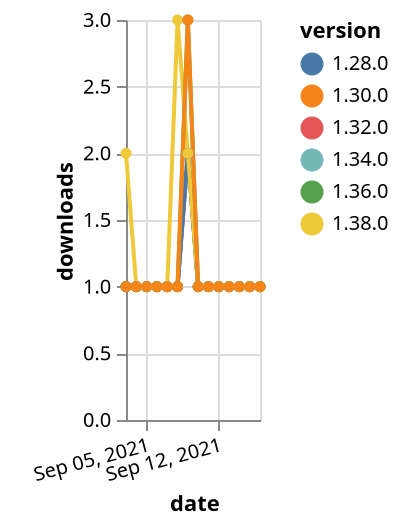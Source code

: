 {"$schema": "https://vega.github.io/schema/vega-lite/v5.json", "description": "A simple bar chart with embedded data.", "data": {"values": [{"date": "2021-09-03", "total": 151, "delta": 1, "version": "1.34.0"}, {"date": "2021-09-04", "total": 152, "delta": 1, "version": "1.34.0"}, {"date": "2021-09-05", "total": 153, "delta": 1, "version": "1.34.0"}, {"date": "2021-09-06", "total": 154, "delta": 1, "version": "1.34.0"}, {"date": "2021-09-07", "total": 155, "delta": 1, "version": "1.34.0"}, {"date": "2021-09-08", "total": 156, "delta": 1, "version": "1.34.0"}, {"date": "2021-09-09", "total": 158, "delta": 2, "version": "1.34.0"}, {"date": "2021-09-10", "total": 159, "delta": 1, "version": "1.34.0"}, {"date": "2021-09-11", "total": 160, "delta": 1, "version": "1.34.0"}, {"date": "2021-09-12", "total": 161, "delta": 1, "version": "1.34.0"}, {"date": "2021-09-13", "total": 162, "delta": 1, "version": "1.34.0"}, {"date": "2021-09-14", "total": 163, "delta": 1, "version": "1.34.0"}, {"date": "2021-09-15", "total": 164, "delta": 1, "version": "1.34.0"}, {"date": "2021-09-16", "total": 165, "delta": 1, "version": "1.34.0"}, {"date": "2021-09-03", "total": 184, "delta": 1, "version": "1.32.0"}, {"date": "2021-09-04", "total": 185, "delta": 1, "version": "1.32.0"}, {"date": "2021-09-05", "total": 186, "delta": 1, "version": "1.32.0"}, {"date": "2021-09-06", "total": 187, "delta": 1, "version": "1.32.0"}, {"date": "2021-09-07", "total": 188, "delta": 1, "version": "1.32.0"}, {"date": "2021-09-08", "total": 189, "delta": 1, "version": "1.32.0"}, {"date": "2021-09-09", "total": 191, "delta": 2, "version": "1.32.0"}, {"date": "2021-09-10", "total": 192, "delta": 1, "version": "1.32.0"}, {"date": "2021-09-11", "total": 193, "delta": 1, "version": "1.32.0"}, {"date": "2021-09-12", "total": 194, "delta": 1, "version": "1.32.0"}, {"date": "2021-09-13", "total": 195, "delta": 1, "version": "1.32.0"}, {"date": "2021-09-14", "total": 196, "delta": 1, "version": "1.32.0"}, {"date": "2021-09-15", "total": 197, "delta": 1, "version": "1.32.0"}, {"date": "2021-09-16", "total": 198, "delta": 1, "version": "1.32.0"}, {"date": "2021-09-03", "total": 236, "delta": 1, "version": "1.28.0"}, {"date": "2021-09-04", "total": 237, "delta": 1, "version": "1.28.0"}, {"date": "2021-09-05", "total": 238, "delta": 1, "version": "1.28.0"}, {"date": "2021-09-06", "total": 239, "delta": 1, "version": "1.28.0"}, {"date": "2021-09-07", "total": 240, "delta": 1, "version": "1.28.0"}, {"date": "2021-09-08", "total": 241, "delta": 1, "version": "1.28.0"}, {"date": "2021-09-09", "total": 243, "delta": 2, "version": "1.28.0"}, {"date": "2021-09-10", "total": 244, "delta": 1, "version": "1.28.0"}, {"date": "2021-09-11", "total": 245, "delta": 1, "version": "1.28.0"}, {"date": "2021-09-12", "total": 246, "delta": 1, "version": "1.28.0"}, {"date": "2021-09-13", "total": 247, "delta": 1, "version": "1.28.0"}, {"date": "2021-09-14", "total": 248, "delta": 1, "version": "1.28.0"}, {"date": "2021-09-15", "total": 249, "delta": 1, "version": "1.28.0"}, {"date": "2021-09-16", "total": 250, "delta": 1, "version": "1.28.0"}, {"date": "2021-09-03", "total": 119, "delta": 2, "version": "1.38.0"}, {"date": "2021-09-04", "total": 120, "delta": 1, "version": "1.38.0"}, {"date": "2021-09-05", "total": 121, "delta": 1, "version": "1.38.0"}, {"date": "2021-09-06", "total": 122, "delta": 1, "version": "1.38.0"}, {"date": "2021-09-07", "total": 123, "delta": 1, "version": "1.38.0"}, {"date": "2021-09-08", "total": 126, "delta": 3, "version": "1.38.0"}, {"date": "2021-09-09", "total": 128, "delta": 2, "version": "1.38.0"}, {"date": "2021-09-10", "total": 129, "delta": 1, "version": "1.38.0"}, {"date": "2021-09-11", "total": 130, "delta": 1, "version": "1.38.0"}, {"date": "2021-09-12", "total": 131, "delta": 1, "version": "1.38.0"}, {"date": "2021-09-13", "total": 132, "delta": 1, "version": "1.38.0"}, {"date": "2021-09-14", "total": 133, "delta": 1, "version": "1.38.0"}, {"date": "2021-09-15", "total": 134, "delta": 1, "version": "1.38.0"}, {"date": "2021-09-16", "total": 135, "delta": 1, "version": "1.38.0"}, {"date": "2021-09-03", "total": 179, "delta": 1, "version": "1.36.0"}, {"date": "2021-09-04", "total": 180, "delta": 1, "version": "1.36.0"}, {"date": "2021-09-05", "total": 181, "delta": 1, "version": "1.36.0"}, {"date": "2021-09-06", "total": 182, "delta": 1, "version": "1.36.0"}, {"date": "2021-09-07", "total": 183, "delta": 1, "version": "1.36.0"}, {"date": "2021-09-08", "total": 184, "delta": 1, "version": "1.36.0"}, {"date": "2021-09-09", "total": 187, "delta": 3, "version": "1.36.0"}, {"date": "2021-09-10", "total": 188, "delta": 1, "version": "1.36.0"}, {"date": "2021-09-11", "total": 189, "delta": 1, "version": "1.36.0"}, {"date": "2021-09-12", "total": 190, "delta": 1, "version": "1.36.0"}, {"date": "2021-09-13", "total": 191, "delta": 1, "version": "1.36.0"}, {"date": "2021-09-14", "total": 192, "delta": 1, "version": "1.36.0"}, {"date": "2021-09-15", "total": 193, "delta": 1, "version": "1.36.0"}, {"date": "2021-09-16", "total": 194, "delta": 1, "version": "1.36.0"}, {"date": "2021-09-03", "total": 343, "delta": 1, "version": "1.30.0"}, {"date": "2021-09-04", "total": 344, "delta": 1, "version": "1.30.0"}, {"date": "2021-09-05", "total": 345, "delta": 1, "version": "1.30.0"}, {"date": "2021-09-06", "total": 346, "delta": 1, "version": "1.30.0"}, {"date": "2021-09-07", "total": 347, "delta": 1, "version": "1.30.0"}, {"date": "2021-09-08", "total": 348, "delta": 1, "version": "1.30.0"}, {"date": "2021-09-09", "total": 351, "delta": 3, "version": "1.30.0"}, {"date": "2021-09-10", "total": 352, "delta": 1, "version": "1.30.0"}, {"date": "2021-09-11", "total": 353, "delta": 1, "version": "1.30.0"}, {"date": "2021-09-12", "total": 354, "delta": 1, "version": "1.30.0"}, {"date": "2021-09-13", "total": 355, "delta": 1, "version": "1.30.0"}, {"date": "2021-09-14", "total": 356, "delta": 1, "version": "1.30.0"}, {"date": "2021-09-15", "total": 357, "delta": 1, "version": "1.30.0"}, {"date": "2021-09-16", "total": 358, "delta": 1, "version": "1.30.0"}]}, "width": "container", "mark": {"type": "line", "point": {"filled": true}}, "encoding": {"x": {"field": "date", "type": "temporal", "timeUnit": "yearmonthdate", "title": "date", "axis": {"labelAngle": -15}}, "y": {"field": "delta", "type": "quantitative", "title": "downloads"}, "color": {"field": "version", "type": "nominal"}, "tooltip": {"field": "delta"}}}
